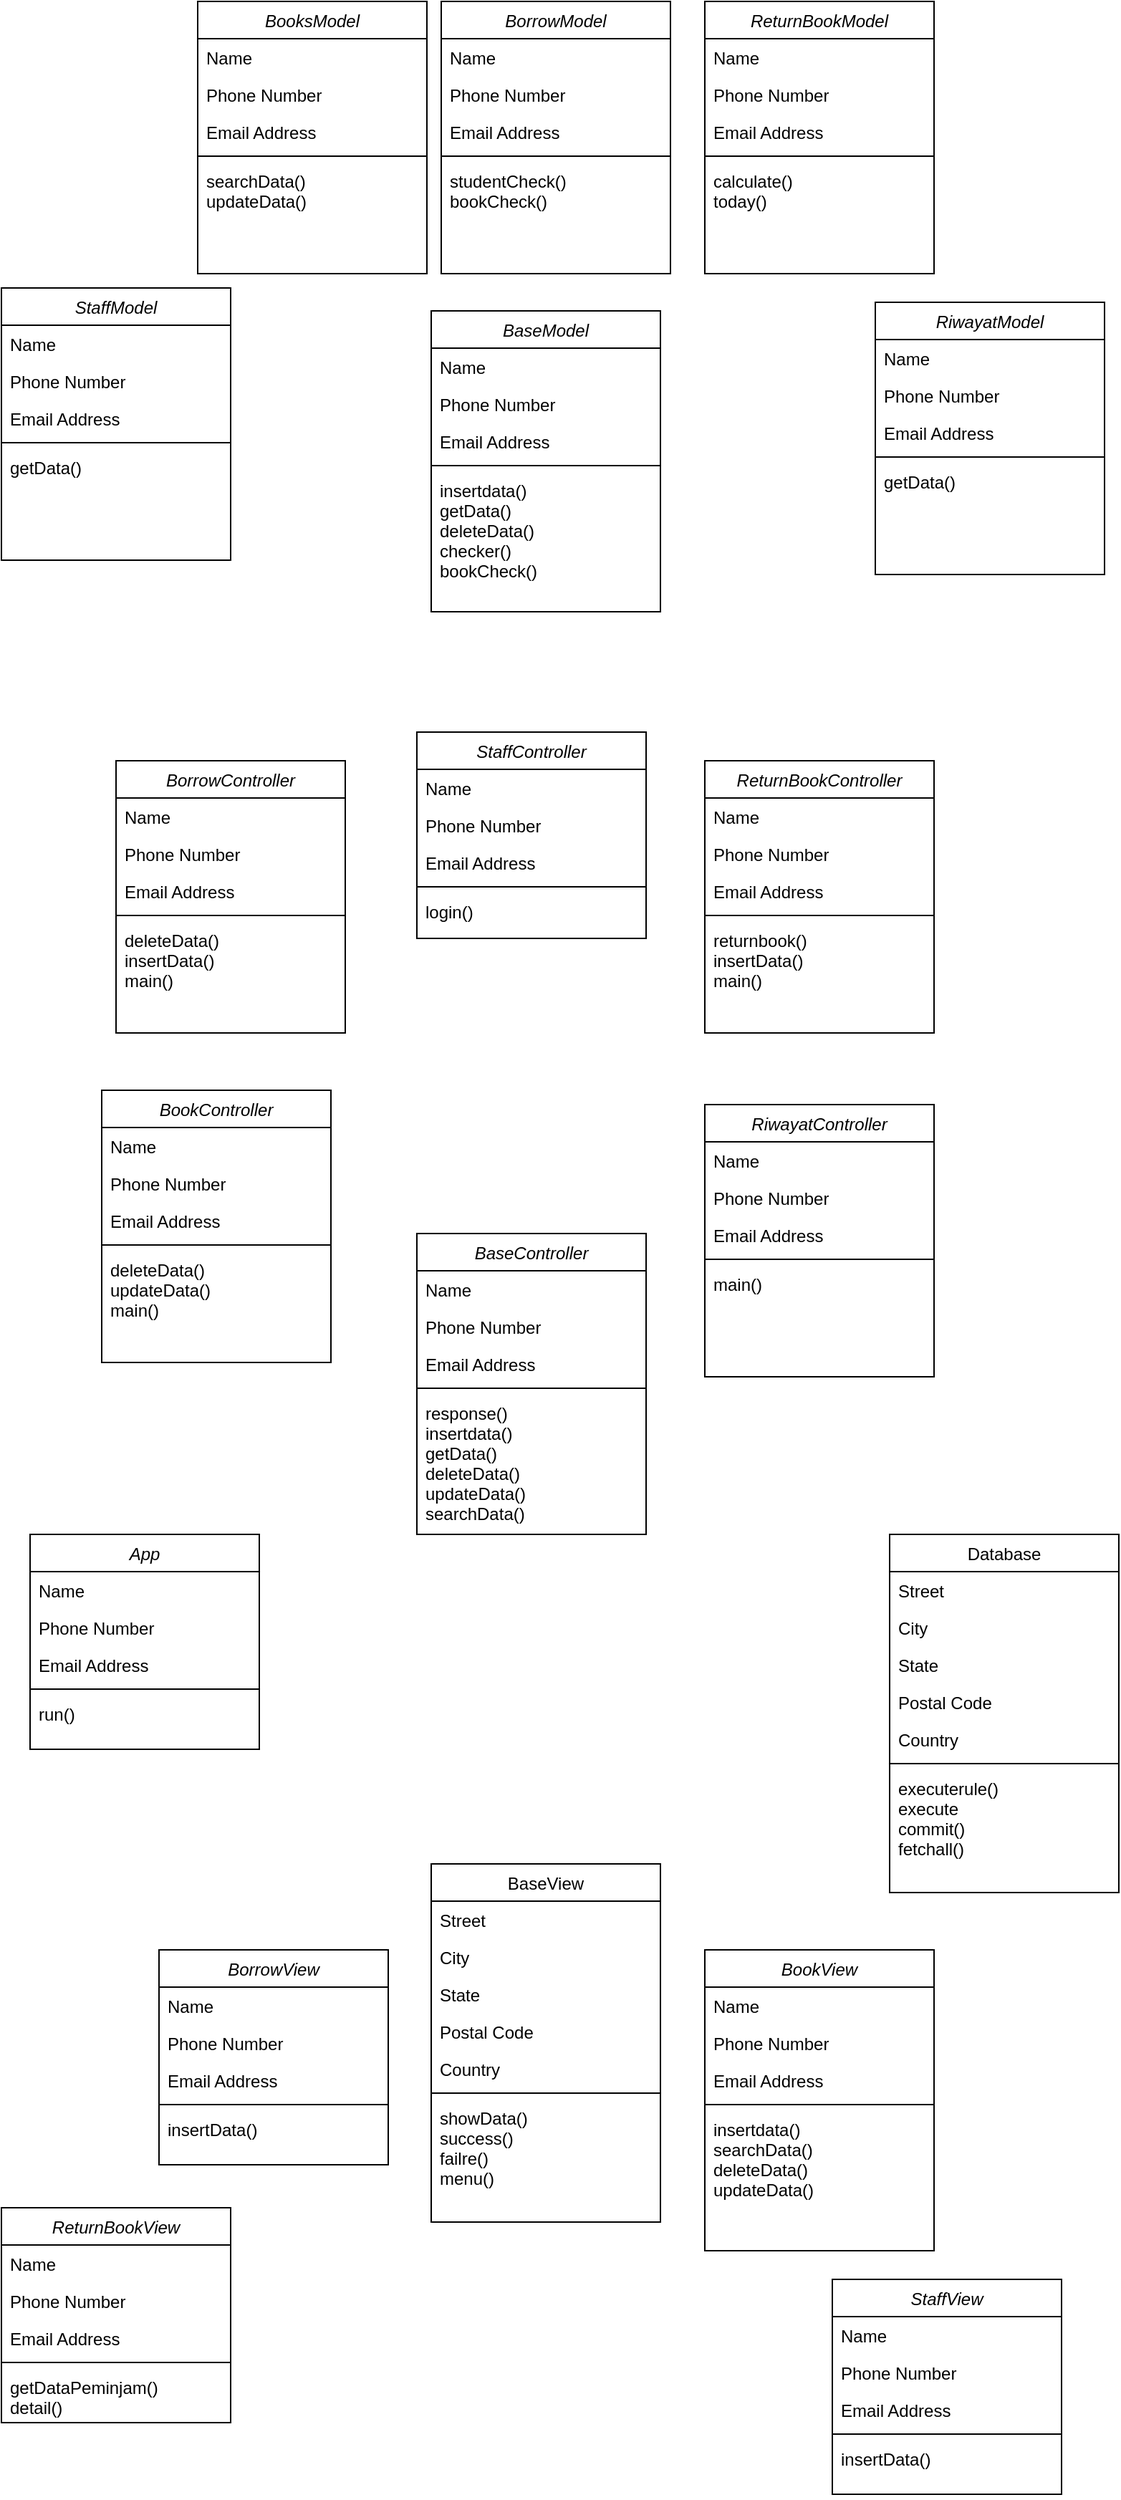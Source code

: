<mxfile version="14.1.8" type="github"><diagram id="C5RBs43oDa-KdzZeNtuy" name="Page-1"><mxGraphModel dx="868" dy="1644" grid="1" gridSize="10" guides="1" tooltips="1" connect="1" arrows="1" fold="1" page="1" pageScale="1" pageWidth="827" pageHeight="1169" math="0" shadow="0"><root><mxCell id="WIyWlLk6GJQsqaUBKTNV-0"/><mxCell id="WIyWlLk6GJQsqaUBKTNV-1" parent="WIyWlLk6GJQsqaUBKTNV-0"/><mxCell id="zkfFHV4jXpPFQw0GAbJ--0" value="App" style="swimlane;fontStyle=2;align=center;verticalAlign=top;childLayout=stackLayout;horizontal=1;startSize=26;horizontalStack=0;resizeParent=1;resizeLast=0;collapsible=1;marginBottom=0;rounded=0;shadow=0;strokeWidth=1;" parent="WIyWlLk6GJQsqaUBKTNV-1" vertex="1"><mxGeometry x="40" y="60" width="160" height="150" as="geometry"><mxRectangle x="230" y="140" width="160" height="26" as="alternateBounds"/></mxGeometry></mxCell><mxCell id="zkfFHV4jXpPFQw0GAbJ--1" value="Name" style="text;align=left;verticalAlign=top;spacingLeft=4;spacingRight=4;overflow=hidden;rotatable=0;points=[[0,0.5],[1,0.5]];portConstraint=eastwest;" parent="zkfFHV4jXpPFQw0GAbJ--0" vertex="1"><mxGeometry y="26" width="160" height="26" as="geometry"/></mxCell><mxCell id="zkfFHV4jXpPFQw0GAbJ--2" value="Phone Number" style="text;align=left;verticalAlign=top;spacingLeft=4;spacingRight=4;overflow=hidden;rotatable=0;points=[[0,0.5],[1,0.5]];portConstraint=eastwest;rounded=0;shadow=0;html=0;" parent="zkfFHV4jXpPFQw0GAbJ--0" vertex="1"><mxGeometry y="52" width="160" height="26" as="geometry"/></mxCell><mxCell id="zkfFHV4jXpPFQw0GAbJ--3" value="Email Address" style="text;align=left;verticalAlign=top;spacingLeft=4;spacingRight=4;overflow=hidden;rotatable=0;points=[[0,0.5],[1,0.5]];portConstraint=eastwest;rounded=0;shadow=0;html=0;" parent="zkfFHV4jXpPFQw0GAbJ--0" vertex="1"><mxGeometry y="78" width="160" height="26" as="geometry"/></mxCell><mxCell id="zkfFHV4jXpPFQw0GAbJ--4" value="" style="line;html=1;strokeWidth=1;align=left;verticalAlign=middle;spacingTop=-1;spacingLeft=3;spacingRight=3;rotatable=0;labelPosition=right;points=[];portConstraint=eastwest;" parent="zkfFHV4jXpPFQw0GAbJ--0" vertex="1"><mxGeometry y="104" width="160" height="8" as="geometry"/></mxCell><mxCell id="zkfFHV4jXpPFQw0GAbJ--5" value="run()" style="text;align=left;verticalAlign=top;spacingLeft=4;spacingRight=4;overflow=hidden;rotatable=0;points=[[0,0.5],[1,0.5]];portConstraint=eastwest;" parent="zkfFHV4jXpPFQw0GAbJ--0" vertex="1"><mxGeometry y="112" width="160" height="38" as="geometry"/></mxCell><mxCell id="zkfFHV4jXpPFQw0GAbJ--17" value="Database" style="swimlane;fontStyle=0;align=center;verticalAlign=top;childLayout=stackLayout;horizontal=1;startSize=26;horizontalStack=0;resizeParent=1;resizeLast=0;collapsible=1;marginBottom=0;rounded=0;shadow=0;strokeWidth=1;" parent="WIyWlLk6GJQsqaUBKTNV-1" vertex="1"><mxGeometry x="640" y="60" width="160" height="250" as="geometry"><mxRectangle x="550" y="140" width="160" height="26" as="alternateBounds"/></mxGeometry></mxCell><mxCell id="zkfFHV4jXpPFQw0GAbJ--18" value="Street" style="text;align=left;verticalAlign=top;spacingLeft=4;spacingRight=4;overflow=hidden;rotatable=0;points=[[0,0.5],[1,0.5]];portConstraint=eastwest;" parent="zkfFHV4jXpPFQw0GAbJ--17" vertex="1"><mxGeometry y="26" width="160" height="26" as="geometry"/></mxCell><mxCell id="zkfFHV4jXpPFQw0GAbJ--19" value="City" style="text;align=left;verticalAlign=top;spacingLeft=4;spacingRight=4;overflow=hidden;rotatable=0;points=[[0,0.5],[1,0.5]];portConstraint=eastwest;rounded=0;shadow=0;html=0;" parent="zkfFHV4jXpPFQw0GAbJ--17" vertex="1"><mxGeometry y="52" width="160" height="26" as="geometry"/></mxCell><mxCell id="zkfFHV4jXpPFQw0GAbJ--20" value="State" style="text;align=left;verticalAlign=top;spacingLeft=4;spacingRight=4;overflow=hidden;rotatable=0;points=[[0,0.5],[1,0.5]];portConstraint=eastwest;rounded=0;shadow=0;html=0;" parent="zkfFHV4jXpPFQw0GAbJ--17" vertex="1"><mxGeometry y="78" width="160" height="26" as="geometry"/></mxCell><mxCell id="zkfFHV4jXpPFQw0GAbJ--21" value="Postal Code" style="text;align=left;verticalAlign=top;spacingLeft=4;spacingRight=4;overflow=hidden;rotatable=0;points=[[0,0.5],[1,0.5]];portConstraint=eastwest;rounded=0;shadow=0;html=0;" parent="zkfFHV4jXpPFQw0GAbJ--17" vertex="1"><mxGeometry y="104" width="160" height="26" as="geometry"/></mxCell><mxCell id="zkfFHV4jXpPFQw0GAbJ--22" value="Country" style="text;align=left;verticalAlign=top;spacingLeft=4;spacingRight=4;overflow=hidden;rotatable=0;points=[[0,0.5],[1,0.5]];portConstraint=eastwest;rounded=0;shadow=0;html=0;" parent="zkfFHV4jXpPFQw0GAbJ--17" vertex="1"><mxGeometry y="130" width="160" height="26" as="geometry"/></mxCell><mxCell id="zkfFHV4jXpPFQw0GAbJ--23" value="" style="line;html=1;strokeWidth=1;align=left;verticalAlign=middle;spacingTop=-1;spacingLeft=3;spacingRight=3;rotatable=0;labelPosition=right;points=[];portConstraint=eastwest;" parent="zkfFHV4jXpPFQw0GAbJ--17" vertex="1"><mxGeometry y="156" width="160" height="8" as="geometry"/></mxCell><mxCell id="zkfFHV4jXpPFQw0GAbJ--24" value="executerule()&#xA;execute&#xA;commit()&#xA;fetchall()&#xA;" style="text;align=left;verticalAlign=top;spacingLeft=4;spacingRight=4;overflow=hidden;rotatable=0;points=[[0,0.5],[1,0.5]];portConstraint=eastwest;" parent="zkfFHV4jXpPFQw0GAbJ--17" vertex="1"><mxGeometry y="164" width="160" height="86" as="geometry"/></mxCell><mxCell id="o2Wg8HTyYVoAatdsygfs-0" value="BaseController" style="swimlane;fontStyle=2;align=center;verticalAlign=top;childLayout=stackLayout;horizontal=1;startSize=26;horizontalStack=0;resizeParent=1;resizeLast=0;collapsible=1;marginBottom=0;rounded=0;shadow=0;strokeWidth=1;" vertex="1" parent="WIyWlLk6GJQsqaUBKTNV-1"><mxGeometry x="310" y="-150" width="160" height="210" as="geometry"><mxRectangle x="230" y="140" width="160" height="26" as="alternateBounds"/></mxGeometry></mxCell><mxCell id="o2Wg8HTyYVoAatdsygfs-1" value="Name" style="text;align=left;verticalAlign=top;spacingLeft=4;spacingRight=4;overflow=hidden;rotatable=0;points=[[0,0.5],[1,0.5]];portConstraint=eastwest;" vertex="1" parent="o2Wg8HTyYVoAatdsygfs-0"><mxGeometry y="26" width="160" height="26" as="geometry"/></mxCell><mxCell id="o2Wg8HTyYVoAatdsygfs-2" value="Phone Number" style="text;align=left;verticalAlign=top;spacingLeft=4;spacingRight=4;overflow=hidden;rotatable=0;points=[[0,0.5],[1,0.5]];portConstraint=eastwest;rounded=0;shadow=0;html=0;" vertex="1" parent="o2Wg8HTyYVoAatdsygfs-0"><mxGeometry y="52" width="160" height="26" as="geometry"/></mxCell><mxCell id="o2Wg8HTyYVoAatdsygfs-3" value="Email Address" style="text;align=left;verticalAlign=top;spacingLeft=4;spacingRight=4;overflow=hidden;rotatable=0;points=[[0,0.5],[1,0.5]];portConstraint=eastwest;rounded=0;shadow=0;html=0;" vertex="1" parent="o2Wg8HTyYVoAatdsygfs-0"><mxGeometry y="78" width="160" height="26" as="geometry"/></mxCell><mxCell id="o2Wg8HTyYVoAatdsygfs-4" value="" style="line;html=1;strokeWidth=1;align=left;verticalAlign=middle;spacingTop=-1;spacingLeft=3;spacingRight=3;rotatable=0;labelPosition=right;points=[];portConstraint=eastwest;" vertex="1" parent="o2Wg8HTyYVoAatdsygfs-0"><mxGeometry y="104" width="160" height="8" as="geometry"/></mxCell><mxCell id="o2Wg8HTyYVoAatdsygfs-5" value="response()&#xA;insertdata()&#xA;getData()&#xA;deleteData()&#xA;updateData()&#xA;searchData()&#xA;" style="text;align=left;verticalAlign=top;spacingLeft=4;spacingRight=4;overflow=hidden;rotatable=0;points=[[0,0.5],[1,0.5]];portConstraint=eastwest;" vertex="1" parent="o2Wg8HTyYVoAatdsygfs-0"><mxGeometry y="112" width="160" height="98" as="geometry"/></mxCell><mxCell id="o2Wg8HTyYVoAatdsygfs-6" value="BookController" style="swimlane;fontStyle=2;align=center;verticalAlign=top;childLayout=stackLayout;horizontal=1;startSize=26;horizontalStack=0;resizeParent=1;resizeLast=0;collapsible=1;marginBottom=0;rounded=0;shadow=0;strokeWidth=1;" vertex="1" parent="WIyWlLk6GJQsqaUBKTNV-1"><mxGeometry x="90" y="-250" width="160" height="190" as="geometry"><mxRectangle x="230" y="140" width="160" height="26" as="alternateBounds"/></mxGeometry></mxCell><mxCell id="o2Wg8HTyYVoAatdsygfs-7" value="Name" style="text;align=left;verticalAlign=top;spacingLeft=4;spacingRight=4;overflow=hidden;rotatable=0;points=[[0,0.5],[1,0.5]];portConstraint=eastwest;" vertex="1" parent="o2Wg8HTyYVoAatdsygfs-6"><mxGeometry y="26" width="160" height="26" as="geometry"/></mxCell><mxCell id="o2Wg8HTyYVoAatdsygfs-8" value="Phone Number" style="text;align=left;verticalAlign=top;spacingLeft=4;spacingRight=4;overflow=hidden;rotatable=0;points=[[0,0.5],[1,0.5]];portConstraint=eastwest;rounded=0;shadow=0;html=0;" vertex="1" parent="o2Wg8HTyYVoAatdsygfs-6"><mxGeometry y="52" width="160" height="26" as="geometry"/></mxCell><mxCell id="o2Wg8HTyYVoAatdsygfs-9" value="Email Address" style="text;align=left;verticalAlign=top;spacingLeft=4;spacingRight=4;overflow=hidden;rotatable=0;points=[[0,0.5],[1,0.5]];portConstraint=eastwest;rounded=0;shadow=0;html=0;" vertex="1" parent="o2Wg8HTyYVoAatdsygfs-6"><mxGeometry y="78" width="160" height="26" as="geometry"/></mxCell><mxCell id="o2Wg8HTyYVoAatdsygfs-10" value="" style="line;html=1;strokeWidth=1;align=left;verticalAlign=middle;spacingTop=-1;spacingLeft=3;spacingRight=3;rotatable=0;labelPosition=right;points=[];portConstraint=eastwest;" vertex="1" parent="o2Wg8HTyYVoAatdsygfs-6"><mxGeometry y="104" width="160" height="8" as="geometry"/></mxCell><mxCell id="o2Wg8HTyYVoAatdsygfs-11" value="deleteData()&#xA;updateData()&#xA;main()" style="text;align=left;verticalAlign=top;spacingLeft=4;spacingRight=4;overflow=hidden;rotatable=0;points=[[0,0.5],[1,0.5]];portConstraint=eastwest;" vertex="1" parent="o2Wg8HTyYVoAatdsygfs-6"><mxGeometry y="112" width="160" height="78" as="geometry"/></mxCell><mxCell id="o2Wg8HTyYVoAatdsygfs-12" value="BorrowController" style="swimlane;fontStyle=2;align=center;verticalAlign=top;childLayout=stackLayout;horizontal=1;startSize=26;horizontalStack=0;resizeParent=1;resizeLast=0;collapsible=1;marginBottom=0;rounded=0;shadow=0;strokeWidth=1;" vertex="1" parent="WIyWlLk6GJQsqaUBKTNV-1"><mxGeometry x="100" y="-480" width="160" height="190" as="geometry"><mxRectangle x="230" y="140" width="160" height="26" as="alternateBounds"/></mxGeometry></mxCell><mxCell id="o2Wg8HTyYVoAatdsygfs-13" value="Name" style="text;align=left;verticalAlign=top;spacingLeft=4;spacingRight=4;overflow=hidden;rotatable=0;points=[[0,0.5],[1,0.5]];portConstraint=eastwest;" vertex="1" parent="o2Wg8HTyYVoAatdsygfs-12"><mxGeometry y="26" width="160" height="26" as="geometry"/></mxCell><mxCell id="o2Wg8HTyYVoAatdsygfs-14" value="Phone Number" style="text;align=left;verticalAlign=top;spacingLeft=4;spacingRight=4;overflow=hidden;rotatable=0;points=[[0,0.5],[1,0.5]];portConstraint=eastwest;rounded=0;shadow=0;html=0;" vertex="1" parent="o2Wg8HTyYVoAatdsygfs-12"><mxGeometry y="52" width="160" height="26" as="geometry"/></mxCell><mxCell id="o2Wg8HTyYVoAatdsygfs-15" value="Email Address" style="text;align=left;verticalAlign=top;spacingLeft=4;spacingRight=4;overflow=hidden;rotatable=0;points=[[0,0.5],[1,0.5]];portConstraint=eastwest;rounded=0;shadow=0;html=0;" vertex="1" parent="o2Wg8HTyYVoAatdsygfs-12"><mxGeometry y="78" width="160" height="26" as="geometry"/></mxCell><mxCell id="o2Wg8HTyYVoAatdsygfs-16" value="" style="line;html=1;strokeWidth=1;align=left;verticalAlign=middle;spacingTop=-1;spacingLeft=3;spacingRight=3;rotatable=0;labelPosition=right;points=[];portConstraint=eastwest;" vertex="1" parent="o2Wg8HTyYVoAatdsygfs-12"><mxGeometry y="104" width="160" height="8" as="geometry"/></mxCell><mxCell id="o2Wg8HTyYVoAatdsygfs-17" value="deleteData()&#xA;insertData()&#xA;main()" style="text;align=left;verticalAlign=top;spacingLeft=4;spacingRight=4;overflow=hidden;rotatable=0;points=[[0,0.5],[1,0.5]];portConstraint=eastwest;" vertex="1" parent="o2Wg8HTyYVoAatdsygfs-12"><mxGeometry y="112" width="160" height="78" as="geometry"/></mxCell><mxCell id="o2Wg8HTyYVoAatdsygfs-18" value="ReturnBookController" style="swimlane;fontStyle=2;align=center;verticalAlign=top;childLayout=stackLayout;horizontal=1;startSize=26;horizontalStack=0;resizeParent=1;resizeLast=0;collapsible=1;marginBottom=0;rounded=0;shadow=0;strokeWidth=1;" vertex="1" parent="WIyWlLk6GJQsqaUBKTNV-1"><mxGeometry x="511" y="-480" width="160" height="190" as="geometry"><mxRectangle x="230" y="140" width="160" height="26" as="alternateBounds"/></mxGeometry></mxCell><mxCell id="o2Wg8HTyYVoAatdsygfs-19" value="Name" style="text;align=left;verticalAlign=top;spacingLeft=4;spacingRight=4;overflow=hidden;rotatable=0;points=[[0,0.5],[1,0.5]];portConstraint=eastwest;" vertex="1" parent="o2Wg8HTyYVoAatdsygfs-18"><mxGeometry y="26" width="160" height="26" as="geometry"/></mxCell><mxCell id="o2Wg8HTyYVoAatdsygfs-20" value="Phone Number" style="text;align=left;verticalAlign=top;spacingLeft=4;spacingRight=4;overflow=hidden;rotatable=0;points=[[0,0.5],[1,0.5]];portConstraint=eastwest;rounded=0;shadow=0;html=0;" vertex="1" parent="o2Wg8HTyYVoAatdsygfs-18"><mxGeometry y="52" width="160" height="26" as="geometry"/></mxCell><mxCell id="o2Wg8HTyYVoAatdsygfs-21" value="Email Address" style="text;align=left;verticalAlign=top;spacingLeft=4;spacingRight=4;overflow=hidden;rotatable=0;points=[[0,0.5],[1,0.5]];portConstraint=eastwest;rounded=0;shadow=0;html=0;" vertex="1" parent="o2Wg8HTyYVoAatdsygfs-18"><mxGeometry y="78" width="160" height="26" as="geometry"/></mxCell><mxCell id="o2Wg8HTyYVoAatdsygfs-22" value="" style="line;html=1;strokeWidth=1;align=left;verticalAlign=middle;spacingTop=-1;spacingLeft=3;spacingRight=3;rotatable=0;labelPosition=right;points=[];portConstraint=eastwest;" vertex="1" parent="o2Wg8HTyYVoAatdsygfs-18"><mxGeometry y="104" width="160" height="8" as="geometry"/></mxCell><mxCell id="o2Wg8HTyYVoAatdsygfs-23" value="returnbook()&#xA;insertData()&#xA;main()" style="text;align=left;verticalAlign=top;spacingLeft=4;spacingRight=4;overflow=hidden;rotatable=0;points=[[0,0.5],[1,0.5]];portConstraint=eastwest;" vertex="1" parent="o2Wg8HTyYVoAatdsygfs-18"><mxGeometry y="112" width="160" height="78" as="geometry"/></mxCell><mxCell id="o2Wg8HTyYVoAatdsygfs-24" value="RiwayatController" style="swimlane;fontStyle=2;align=center;verticalAlign=top;childLayout=stackLayout;horizontal=1;startSize=26;horizontalStack=0;resizeParent=1;resizeLast=0;collapsible=1;marginBottom=0;rounded=0;shadow=0;strokeWidth=1;" vertex="1" parent="WIyWlLk6GJQsqaUBKTNV-1"><mxGeometry x="511" y="-240" width="160" height="190" as="geometry"><mxRectangle x="230" y="140" width="160" height="26" as="alternateBounds"/></mxGeometry></mxCell><mxCell id="o2Wg8HTyYVoAatdsygfs-25" value="Name" style="text;align=left;verticalAlign=top;spacingLeft=4;spacingRight=4;overflow=hidden;rotatable=0;points=[[0,0.5],[1,0.5]];portConstraint=eastwest;" vertex="1" parent="o2Wg8HTyYVoAatdsygfs-24"><mxGeometry y="26" width="160" height="26" as="geometry"/></mxCell><mxCell id="o2Wg8HTyYVoAatdsygfs-26" value="Phone Number" style="text;align=left;verticalAlign=top;spacingLeft=4;spacingRight=4;overflow=hidden;rotatable=0;points=[[0,0.5],[1,0.5]];portConstraint=eastwest;rounded=0;shadow=0;html=0;" vertex="1" parent="o2Wg8HTyYVoAatdsygfs-24"><mxGeometry y="52" width="160" height="26" as="geometry"/></mxCell><mxCell id="o2Wg8HTyYVoAatdsygfs-27" value="Email Address" style="text;align=left;verticalAlign=top;spacingLeft=4;spacingRight=4;overflow=hidden;rotatable=0;points=[[0,0.5],[1,0.5]];portConstraint=eastwest;rounded=0;shadow=0;html=0;" vertex="1" parent="o2Wg8HTyYVoAatdsygfs-24"><mxGeometry y="78" width="160" height="26" as="geometry"/></mxCell><mxCell id="o2Wg8HTyYVoAatdsygfs-28" value="" style="line;html=1;strokeWidth=1;align=left;verticalAlign=middle;spacingTop=-1;spacingLeft=3;spacingRight=3;rotatable=0;labelPosition=right;points=[];portConstraint=eastwest;" vertex="1" parent="o2Wg8HTyYVoAatdsygfs-24"><mxGeometry y="104" width="160" height="8" as="geometry"/></mxCell><mxCell id="o2Wg8HTyYVoAatdsygfs-29" value="main()" style="text;align=left;verticalAlign=top;spacingLeft=4;spacingRight=4;overflow=hidden;rotatable=0;points=[[0,0.5],[1,0.5]];portConstraint=eastwest;" vertex="1" parent="o2Wg8HTyYVoAatdsygfs-24"><mxGeometry y="112" width="160" height="78" as="geometry"/></mxCell><mxCell id="o2Wg8HTyYVoAatdsygfs-30" value="StaffController" style="swimlane;fontStyle=2;align=center;verticalAlign=top;childLayout=stackLayout;horizontal=1;startSize=26;horizontalStack=0;resizeParent=1;resizeLast=0;collapsible=1;marginBottom=0;rounded=0;shadow=0;strokeWidth=1;" vertex="1" parent="WIyWlLk6GJQsqaUBKTNV-1"><mxGeometry x="310" y="-500" width="160" height="144" as="geometry"><mxRectangle x="230" y="140" width="160" height="26" as="alternateBounds"/></mxGeometry></mxCell><mxCell id="o2Wg8HTyYVoAatdsygfs-31" value="Name" style="text;align=left;verticalAlign=top;spacingLeft=4;spacingRight=4;overflow=hidden;rotatable=0;points=[[0,0.5],[1,0.5]];portConstraint=eastwest;" vertex="1" parent="o2Wg8HTyYVoAatdsygfs-30"><mxGeometry y="26" width="160" height="26" as="geometry"/></mxCell><mxCell id="o2Wg8HTyYVoAatdsygfs-32" value="Phone Number" style="text;align=left;verticalAlign=top;spacingLeft=4;spacingRight=4;overflow=hidden;rotatable=0;points=[[0,0.5],[1,0.5]];portConstraint=eastwest;rounded=0;shadow=0;html=0;" vertex="1" parent="o2Wg8HTyYVoAatdsygfs-30"><mxGeometry y="52" width="160" height="26" as="geometry"/></mxCell><mxCell id="o2Wg8HTyYVoAatdsygfs-33" value="Email Address" style="text;align=left;verticalAlign=top;spacingLeft=4;spacingRight=4;overflow=hidden;rotatable=0;points=[[0,0.5],[1,0.5]];portConstraint=eastwest;rounded=0;shadow=0;html=0;" vertex="1" parent="o2Wg8HTyYVoAatdsygfs-30"><mxGeometry y="78" width="160" height="26" as="geometry"/></mxCell><mxCell id="o2Wg8HTyYVoAatdsygfs-34" value="" style="line;html=1;strokeWidth=1;align=left;verticalAlign=middle;spacingTop=-1;spacingLeft=3;spacingRight=3;rotatable=0;labelPosition=right;points=[];portConstraint=eastwest;" vertex="1" parent="o2Wg8HTyYVoAatdsygfs-30"><mxGeometry y="104" width="160" height="8" as="geometry"/></mxCell><mxCell id="o2Wg8HTyYVoAatdsygfs-35" value="login()" style="text;align=left;verticalAlign=top;spacingLeft=4;spacingRight=4;overflow=hidden;rotatable=0;points=[[0,0.5],[1,0.5]];portConstraint=eastwest;" vertex="1" parent="o2Wg8HTyYVoAatdsygfs-30"><mxGeometry y="112" width="160" height="28" as="geometry"/></mxCell><mxCell id="o2Wg8HTyYVoAatdsygfs-42" value="BaseModel" style="swimlane;fontStyle=2;align=center;verticalAlign=top;childLayout=stackLayout;horizontal=1;startSize=26;horizontalStack=0;resizeParent=1;resizeLast=0;collapsible=1;marginBottom=0;rounded=0;shadow=0;strokeWidth=1;" vertex="1" parent="WIyWlLk6GJQsqaUBKTNV-1"><mxGeometry x="320" y="-794" width="160" height="210" as="geometry"><mxRectangle x="230" y="140" width="160" height="26" as="alternateBounds"/></mxGeometry></mxCell><mxCell id="o2Wg8HTyYVoAatdsygfs-43" value="Name" style="text;align=left;verticalAlign=top;spacingLeft=4;spacingRight=4;overflow=hidden;rotatable=0;points=[[0,0.5],[1,0.5]];portConstraint=eastwest;" vertex="1" parent="o2Wg8HTyYVoAatdsygfs-42"><mxGeometry y="26" width="160" height="26" as="geometry"/></mxCell><mxCell id="o2Wg8HTyYVoAatdsygfs-44" value="Phone Number" style="text;align=left;verticalAlign=top;spacingLeft=4;spacingRight=4;overflow=hidden;rotatable=0;points=[[0,0.5],[1,0.5]];portConstraint=eastwest;rounded=0;shadow=0;html=0;" vertex="1" parent="o2Wg8HTyYVoAatdsygfs-42"><mxGeometry y="52" width="160" height="26" as="geometry"/></mxCell><mxCell id="o2Wg8HTyYVoAatdsygfs-45" value="Email Address" style="text;align=left;verticalAlign=top;spacingLeft=4;spacingRight=4;overflow=hidden;rotatable=0;points=[[0,0.5],[1,0.5]];portConstraint=eastwest;rounded=0;shadow=0;html=0;" vertex="1" parent="o2Wg8HTyYVoAatdsygfs-42"><mxGeometry y="78" width="160" height="26" as="geometry"/></mxCell><mxCell id="o2Wg8HTyYVoAatdsygfs-46" value="" style="line;html=1;strokeWidth=1;align=left;verticalAlign=middle;spacingTop=-1;spacingLeft=3;spacingRight=3;rotatable=0;labelPosition=right;points=[];portConstraint=eastwest;" vertex="1" parent="o2Wg8HTyYVoAatdsygfs-42"><mxGeometry y="104" width="160" height="8" as="geometry"/></mxCell><mxCell id="o2Wg8HTyYVoAatdsygfs-47" value="insertdata()&#xA;getData()&#xA;deleteData()&#xA;checker()&#xA;bookCheck()&#xA;" style="text;align=left;verticalAlign=top;spacingLeft=4;spacingRight=4;overflow=hidden;rotatable=0;points=[[0,0.5],[1,0.5]];portConstraint=eastwest;" vertex="1" parent="o2Wg8HTyYVoAatdsygfs-42"><mxGeometry y="112" width="160" height="98" as="geometry"/></mxCell><mxCell id="o2Wg8HTyYVoAatdsygfs-48" value="BooksModel" style="swimlane;fontStyle=2;align=center;verticalAlign=top;childLayout=stackLayout;horizontal=1;startSize=26;horizontalStack=0;resizeParent=1;resizeLast=0;collapsible=1;marginBottom=0;rounded=0;shadow=0;strokeWidth=1;" vertex="1" parent="WIyWlLk6GJQsqaUBKTNV-1"><mxGeometry x="157" y="-1010" width="160" height="190" as="geometry"><mxRectangle x="230" y="140" width="160" height="26" as="alternateBounds"/></mxGeometry></mxCell><mxCell id="o2Wg8HTyYVoAatdsygfs-49" value="Name" style="text;align=left;verticalAlign=top;spacingLeft=4;spacingRight=4;overflow=hidden;rotatable=0;points=[[0,0.5],[1,0.5]];portConstraint=eastwest;" vertex="1" parent="o2Wg8HTyYVoAatdsygfs-48"><mxGeometry y="26" width="160" height="26" as="geometry"/></mxCell><mxCell id="o2Wg8HTyYVoAatdsygfs-50" value="Phone Number" style="text;align=left;verticalAlign=top;spacingLeft=4;spacingRight=4;overflow=hidden;rotatable=0;points=[[0,0.5],[1,0.5]];portConstraint=eastwest;rounded=0;shadow=0;html=0;" vertex="1" parent="o2Wg8HTyYVoAatdsygfs-48"><mxGeometry y="52" width="160" height="26" as="geometry"/></mxCell><mxCell id="o2Wg8HTyYVoAatdsygfs-51" value="Email Address" style="text;align=left;verticalAlign=top;spacingLeft=4;spacingRight=4;overflow=hidden;rotatable=0;points=[[0,0.5],[1,0.5]];portConstraint=eastwest;rounded=0;shadow=0;html=0;" vertex="1" parent="o2Wg8HTyYVoAatdsygfs-48"><mxGeometry y="78" width="160" height="26" as="geometry"/></mxCell><mxCell id="o2Wg8HTyYVoAatdsygfs-52" value="" style="line;html=1;strokeWidth=1;align=left;verticalAlign=middle;spacingTop=-1;spacingLeft=3;spacingRight=3;rotatable=0;labelPosition=right;points=[];portConstraint=eastwest;" vertex="1" parent="o2Wg8HTyYVoAatdsygfs-48"><mxGeometry y="104" width="160" height="8" as="geometry"/></mxCell><mxCell id="o2Wg8HTyYVoAatdsygfs-53" value="searchData()&#xA;updateData()" style="text;align=left;verticalAlign=top;spacingLeft=4;spacingRight=4;overflow=hidden;rotatable=0;points=[[0,0.5],[1,0.5]];portConstraint=eastwest;" vertex="1" parent="o2Wg8HTyYVoAatdsygfs-48"><mxGeometry y="112" width="160" height="78" as="geometry"/></mxCell><mxCell id="o2Wg8HTyYVoAatdsygfs-54" value="BorrowModel" style="swimlane;fontStyle=2;align=center;verticalAlign=top;childLayout=stackLayout;horizontal=1;startSize=26;horizontalStack=0;resizeParent=1;resizeLast=0;collapsible=1;marginBottom=0;rounded=0;shadow=0;strokeWidth=1;" vertex="1" parent="WIyWlLk6GJQsqaUBKTNV-1"><mxGeometry x="327" y="-1010" width="160" height="190" as="geometry"><mxRectangle x="230" y="140" width="160" height="26" as="alternateBounds"/></mxGeometry></mxCell><mxCell id="o2Wg8HTyYVoAatdsygfs-55" value="Name" style="text;align=left;verticalAlign=top;spacingLeft=4;spacingRight=4;overflow=hidden;rotatable=0;points=[[0,0.5],[1,0.5]];portConstraint=eastwest;" vertex="1" parent="o2Wg8HTyYVoAatdsygfs-54"><mxGeometry y="26" width="160" height="26" as="geometry"/></mxCell><mxCell id="o2Wg8HTyYVoAatdsygfs-56" value="Phone Number" style="text;align=left;verticalAlign=top;spacingLeft=4;spacingRight=4;overflow=hidden;rotatable=0;points=[[0,0.5],[1,0.5]];portConstraint=eastwest;rounded=0;shadow=0;html=0;" vertex="1" parent="o2Wg8HTyYVoAatdsygfs-54"><mxGeometry y="52" width="160" height="26" as="geometry"/></mxCell><mxCell id="o2Wg8HTyYVoAatdsygfs-57" value="Email Address" style="text;align=left;verticalAlign=top;spacingLeft=4;spacingRight=4;overflow=hidden;rotatable=0;points=[[0,0.5],[1,0.5]];portConstraint=eastwest;rounded=0;shadow=0;html=0;" vertex="1" parent="o2Wg8HTyYVoAatdsygfs-54"><mxGeometry y="78" width="160" height="26" as="geometry"/></mxCell><mxCell id="o2Wg8HTyYVoAatdsygfs-58" value="" style="line;html=1;strokeWidth=1;align=left;verticalAlign=middle;spacingTop=-1;spacingLeft=3;spacingRight=3;rotatable=0;labelPosition=right;points=[];portConstraint=eastwest;" vertex="1" parent="o2Wg8HTyYVoAatdsygfs-54"><mxGeometry y="104" width="160" height="8" as="geometry"/></mxCell><mxCell id="o2Wg8HTyYVoAatdsygfs-59" value="studentCheck()&#xA;bookCheck()&#xA;" style="text;align=left;verticalAlign=top;spacingLeft=4;spacingRight=4;overflow=hidden;rotatable=0;points=[[0,0.5],[1,0.5]];portConstraint=eastwest;" vertex="1" parent="o2Wg8HTyYVoAatdsygfs-54"><mxGeometry y="112" width="160" height="78" as="geometry"/></mxCell><mxCell id="o2Wg8HTyYVoAatdsygfs-60" value="ReturnBookModel" style="swimlane;fontStyle=2;align=center;verticalAlign=top;childLayout=stackLayout;horizontal=1;startSize=26;horizontalStack=0;resizeParent=1;resizeLast=0;collapsible=1;marginBottom=0;rounded=0;shadow=0;strokeWidth=1;" vertex="1" parent="WIyWlLk6GJQsqaUBKTNV-1"><mxGeometry x="511" y="-1010" width="160" height="190" as="geometry"><mxRectangle x="230" y="140" width="160" height="26" as="alternateBounds"/></mxGeometry></mxCell><mxCell id="o2Wg8HTyYVoAatdsygfs-61" value="Name" style="text;align=left;verticalAlign=top;spacingLeft=4;spacingRight=4;overflow=hidden;rotatable=0;points=[[0,0.5],[1,0.5]];portConstraint=eastwest;" vertex="1" parent="o2Wg8HTyYVoAatdsygfs-60"><mxGeometry y="26" width="160" height="26" as="geometry"/></mxCell><mxCell id="o2Wg8HTyYVoAatdsygfs-62" value="Phone Number" style="text;align=left;verticalAlign=top;spacingLeft=4;spacingRight=4;overflow=hidden;rotatable=0;points=[[0,0.5],[1,0.5]];portConstraint=eastwest;rounded=0;shadow=0;html=0;" vertex="1" parent="o2Wg8HTyYVoAatdsygfs-60"><mxGeometry y="52" width="160" height="26" as="geometry"/></mxCell><mxCell id="o2Wg8HTyYVoAatdsygfs-63" value="Email Address" style="text;align=left;verticalAlign=top;spacingLeft=4;spacingRight=4;overflow=hidden;rotatable=0;points=[[0,0.5],[1,0.5]];portConstraint=eastwest;rounded=0;shadow=0;html=0;" vertex="1" parent="o2Wg8HTyYVoAatdsygfs-60"><mxGeometry y="78" width="160" height="26" as="geometry"/></mxCell><mxCell id="o2Wg8HTyYVoAatdsygfs-64" value="" style="line;html=1;strokeWidth=1;align=left;verticalAlign=middle;spacingTop=-1;spacingLeft=3;spacingRight=3;rotatable=0;labelPosition=right;points=[];portConstraint=eastwest;" vertex="1" parent="o2Wg8HTyYVoAatdsygfs-60"><mxGeometry y="104" width="160" height="8" as="geometry"/></mxCell><mxCell id="o2Wg8HTyYVoAatdsygfs-65" value="calculate()&#xA;today()&#xA;" style="text;align=left;verticalAlign=top;spacingLeft=4;spacingRight=4;overflow=hidden;rotatable=0;points=[[0,0.5],[1,0.5]];portConstraint=eastwest;" vertex="1" parent="o2Wg8HTyYVoAatdsygfs-60"><mxGeometry y="112" width="160" height="78" as="geometry"/></mxCell><mxCell id="o2Wg8HTyYVoAatdsygfs-66" value="RiwayatModel" style="swimlane;fontStyle=2;align=center;verticalAlign=top;childLayout=stackLayout;horizontal=1;startSize=26;horizontalStack=0;resizeParent=1;resizeLast=0;collapsible=1;marginBottom=0;rounded=0;shadow=0;strokeWidth=1;" vertex="1" parent="WIyWlLk6GJQsqaUBKTNV-1"><mxGeometry x="630" y="-800" width="160" height="190" as="geometry"><mxRectangle x="230" y="140" width="160" height="26" as="alternateBounds"/></mxGeometry></mxCell><mxCell id="o2Wg8HTyYVoAatdsygfs-67" value="Name" style="text;align=left;verticalAlign=top;spacingLeft=4;spacingRight=4;overflow=hidden;rotatable=0;points=[[0,0.5],[1,0.5]];portConstraint=eastwest;" vertex="1" parent="o2Wg8HTyYVoAatdsygfs-66"><mxGeometry y="26" width="160" height="26" as="geometry"/></mxCell><mxCell id="o2Wg8HTyYVoAatdsygfs-68" value="Phone Number" style="text;align=left;verticalAlign=top;spacingLeft=4;spacingRight=4;overflow=hidden;rotatable=0;points=[[0,0.5],[1,0.5]];portConstraint=eastwest;rounded=0;shadow=0;html=0;" vertex="1" parent="o2Wg8HTyYVoAatdsygfs-66"><mxGeometry y="52" width="160" height="26" as="geometry"/></mxCell><mxCell id="o2Wg8HTyYVoAatdsygfs-69" value="Email Address" style="text;align=left;verticalAlign=top;spacingLeft=4;spacingRight=4;overflow=hidden;rotatable=0;points=[[0,0.5],[1,0.5]];portConstraint=eastwest;rounded=0;shadow=0;html=0;" vertex="1" parent="o2Wg8HTyYVoAatdsygfs-66"><mxGeometry y="78" width="160" height="26" as="geometry"/></mxCell><mxCell id="o2Wg8HTyYVoAatdsygfs-70" value="" style="line;html=1;strokeWidth=1;align=left;verticalAlign=middle;spacingTop=-1;spacingLeft=3;spacingRight=3;rotatable=0;labelPosition=right;points=[];portConstraint=eastwest;" vertex="1" parent="o2Wg8HTyYVoAatdsygfs-66"><mxGeometry y="104" width="160" height="8" as="geometry"/></mxCell><mxCell id="o2Wg8HTyYVoAatdsygfs-71" value="getData()" style="text;align=left;verticalAlign=top;spacingLeft=4;spacingRight=4;overflow=hidden;rotatable=0;points=[[0,0.5],[1,0.5]];portConstraint=eastwest;" vertex="1" parent="o2Wg8HTyYVoAatdsygfs-66"><mxGeometry y="112" width="160" height="78" as="geometry"/></mxCell><mxCell id="o2Wg8HTyYVoAatdsygfs-72" value="StaffModel" style="swimlane;fontStyle=2;align=center;verticalAlign=top;childLayout=stackLayout;horizontal=1;startSize=26;horizontalStack=0;resizeParent=1;resizeLast=0;collapsible=1;marginBottom=0;rounded=0;shadow=0;strokeWidth=1;" vertex="1" parent="WIyWlLk6GJQsqaUBKTNV-1"><mxGeometry x="20" y="-810" width="160" height="190" as="geometry"><mxRectangle x="230" y="140" width="160" height="26" as="alternateBounds"/></mxGeometry></mxCell><mxCell id="o2Wg8HTyYVoAatdsygfs-73" value="Name" style="text;align=left;verticalAlign=top;spacingLeft=4;spacingRight=4;overflow=hidden;rotatable=0;points=[[0,0.5],[1,0.5]];portConstraint=eastwest;" vertex="1" parent="o2Wg8HTyYVoAatdsygfs-72"><mxGeometry y="26" width="160" height="26" as="geometry"/></mxCell><mxCell id="o2Wg8HTyYVoAatdsygfs-74" value="Phone Number" style="text;align=left;verticalAlign=top;spacingLeft=4;spacingRight=4;overflow=hidden;rotatable=0;points=[[0,0.5],[1,0.5]];portConstraint=eastwest;rounded=0;shadow=0;html=0;" vertex="1" parent="o2Wg8HTyYVoAatdsygfs-72"><mxGeometry y="52" width="160" height="26" as="geometry"/></mxCell><mxCell id="o2Wg8HTyYVoAatdsygfs-75" value="Email Address" style="text;align=left;verticalAlign=top;spacingLeft=4;spacingRight=4;overflow=hidden;rotatable=0;points=[[0,0.5],[1,0.5]];portConstraint=eastwest;rounded=0;shadow=0;html=0;" vertex="1" parent="o2Wg8HTyYVoAatdsygfs-72"><mxGeometry y="78" width="160" height="26" as="geometry"/></mxCell><mxCell id="o2Wg8HTyYVoAatdsygfs-76" value="" style="line;html=1;strokeWidth=1;align=left;verticalAlign=middle;spacingTop=-1;spacingLeft=3;spacingRight=3;rotatable=0;labelPosition=right;points=[];portConstraint=eastwest;" vertex="1" parent="o2Wg8HTyYVoAatdsygfs-72"><mxGeometry y="104" width="160" height="8" as="geometry"/></mxCell><mxCell id="o2Wg8HTyYVoAatdsygfs-77" value="getData()" style="text;align=left;verticalAlign=top;spacingLeft=4;spacingRight=4;overflow=hidden;rotatable=0;points=[[0,0.5],[1,0.5]];portConstraint=eastwest;" vertex="1" parent="o2Wg8HTyYVoAatdsygfs-72"><mxGeometry y="112" width="160" height="78" as="geometry"/></mxCell><mxCell id="o2Wg8HTyYVoAatdsygfs-78" value="BaseView" style="swimlane;fontStyle=0;align=center;verticalAlign=top;childLayout=stackLayout;horizontal=1;startSize=26;horizontalStack=0;resizeParent=1;resizeLast=0;collapsible=1;marginBottom=0;rounded=0;shadow=0;strokeWidth=1;" vertex="1" parent="WIyWlLk6GJQsqaUBKTNV-1"><mxGeometry x="320" y="290" width="160" height="250" as="geometry"><mxRectangle x="550" y="140" width="160" height="26" as="alternateBounds"/></mxGeometry></mxCell><mxCell id="o2Wg8HTyYVoAatdsygfs-79" value="Street" style="text;align=left;verticalAlign=top;spacingLeft=4;spacingRight=4;overflow=hidden;rotatable=0;points=[[0,0.5],[1,0.5]];portConstraint=eastwest;" vertex="1" parent="o2Wg8HTyYVoAatdsygfs-78"><mxGeometry y="26" width="160" height="26" as="geometry"/></mxCell><mxCell id="o2Wg8HTyYVoAatdsygfs-80" value="City" style="text;align=left;verticalAlign=top;spacingLeft=4;spacingRight=4;overflow=hidden;rotatable=0;points=[[0,0.5],[1,0.5]];portConstraint=eastwest;rounded=0;shadow=0;html=0;" vertex="1" parent="o2Wg8HTyYVoAatdsygfs-78"><mxGeometry y="52" width="160" height="26" as="geometry"/></mxCell><mxCell id="o2Wg8HTyYVoAatdsygfs-81" value="State" style="text;align=left;verticalAlign=top;spacingLeft=4;spacingRight=4;overflow=hidden;rotatable=0;points=[[0,0.5],[1,0.5]];portConstraint=eastwest;rounded=0;shadow=0;html=0;" vertex="1" parent="o2Wg8HTyYVoAatdsygfs-78"><mxGeometry y="78" width="160" height="26" as="geometry"/></mxCell><mxCell id="o2Wg8HTyYVoAatdsygfs-82" value="Postal Code" style="text;align=left;verticalAlign=top;spacingLeft=4;spacingRight=4;overflow=hidden;rotatable=0;points=[[0,0.5],[1,0.5]];portConstraint=eastwest;rounded=0;shadow=0;html=0;" vertex="1" parent="o2Wg8HTyYVoAatdsygfs-78"><mxGeometry y="104" width="160" height="26" as="geometry"/></mxCell><mxCell id="o2Wg8HTyYVoAatdsygfs-83" value="Country" style="text;align=left;verticalAlign=top;spacingLeft=4;spacingRight=4;overflow=hidden;rotatable=0;points=[[0,0.5],[1,0.5]];portConstraint=eastwest;rounded=0;shadow=0;html=0;" vertex="1" parent="o2Wg8HTyYVoAatdsygfs-78"><mxGeometry y="130" width="160" height="26" as="geometry"/></mxCell><mxCell id="o2Wg8HTyYVoAatdsygfs-84" value="" style="line;html=1;strokeWidth=1;align=left;verticalAlign=middle;spacingTop=-1;spacingLeft=3;spacingRight=3;rotatable=0;labelPosition=right;points=[];portConstraint=eastwest;" vertex="1" parent="o2Wg8HTyYVoAatdsygfs-78"><mxGeometry y="156" width="160" height="8" as="geometry"/></mxCell><mxCell id="o2Wg8HTyYVoAatdsygfs-85" value="showData()&#xA;success()&#xA;failre()&#xA;menu()&#xA;" style="text;align=left;verticalAlign=top;spacingLeft=4;spacingRight=4;overflow=hidden;rotatable=0;points=[[0,0.5],[1,0.5]];portConstraint=eastwest;" vertex="1" parent="o2Wg8HTyYVoAatdsygfs-78"><mxGeometry y="164" width="160" height="86" as="geometry"/></mxCell><mxCell id="o2Wg8HTyYVoAatdsygfs-87" value="BookView" style="swimlane;fontStyle=2;align=center;verticalAlign=top;childLayout=stackLayout;horizontal=1;startSize=26;horizontalStack=0;resizeParent=1;resizeLast=0;collapsible=1;marginBottom=0;rounded=0;shadow=0;strokeWidth=1;" vertex="1" parent="WIyWlLk6GJQsqaUBKTNV-1"><mxGeometry x="511" y="350" width="160" height="210" as="geometry"><mxRectangle x="230" y="140" width="160" height="26" as="alternateBounds"/></mxGeometry></mxCell><mxCell id="o2Wg8HTyYVoAatdsygfs-88" value="Name" style="text;align=left;verticalAlign=top;spacingLeft=4;spacingRight=4;overflow=hidden;rotatable=0;points=[[0,0.5],[1,0.5]];portConstraint=eastwest;" vertex="1" parent="o2Wg8HTyYVoAatdsygfs-87"><mxGeometry y="26" width="160" height="26" as="geometry"/></mxCell><mxCell id="o2Wg8HTyYVoAatdsygfs-89" value="Phone Number" style="text;align=left;verticalAlign=top;spacingLeft=4;spacingRight=4;overflow=hidden;rotatable=0;points=[[0,0.5],[1,0.5]];portConstraint=eastwest;rounded=0;shadow=0;html=0;" vertex="1" parent="o2Wg8HTyYVoAatdsygfs-87"><mxGeometry y="52" width="160" height="26" as="geometry"/></mxCell><mxCell id="o2Wg8HTyYVoAatdsygfs-90" value="Email Address" style="text;align=left;verticalAlign=top;spacingLeft=4;spacingRight=4;overflow=hidden;rotatable=0;points=[[0,0.5],[1,0.5]];portConstraint=eastwest;rounded=0;shadow=0;html=0;" vertex="1" parent="o2Wg8HTyYVoAatdsygfs-87"><mxGeometry y="78" width="160" height="26" as="geometry"/></mxCell><mxCell id="o2Wg8HTyYVoAatdsygfs-91" value="" style="line;html=1;strokeWidth=1;align=left;verticalAlign=middle;spacingTop=-1;spacingLeft=3;spacingRight=3;rotatable=0;labelPosition=right;points=[];portConstraint=eastwest;" vertex="1" parent="o2Wg8HTyYVoAatdsygfs-87"><mxGeometry y="104" width="160" height="8" as="geometry"/></mxCell><mxCell id="o2Wg8HTyYVoAatdsygfs-92" value="insertdata()&#xA;searchData()&#xA;deleteData()&#xA;updateData()" style="text;align=left;verticalAlign=top;spacingLeft=4;spacingRight=4;overflow=hidden;rotatable=0;points=[[0,0.5],[1,0.5]];portConstraint=eastwest;" vertex="1" parent="o2Wg8HTyYVoAatdsygfs-87"><mxGeometry y="112" width="160" height="98" as="geometry"/></mxCell><mxCell id="o2Wg8HTyYVoAatdsygfs-93" value="BorrowView" style="swimlane;fontStyle=2;align=center;verticalAlign=top;childLayout=stackLayout;horizontal=1;startSize=26;horizontalStack=0;resizeParent=1;resizeLast=0;collapsible=1;marginBottom=0;rounded=0;shadow=0;strokeWidth=1;" vertex="1" parent="WIyWlLk6GJQsqaUBKTNV-1"><mxGeometry x="130" y="350" width="160" height="150" as="geometry"><mxRectangle x="230" y="140" width="160" height="26" as="alternateBounds"/></mxGeometry></mxCell><mxCell id="o2Wg8HTyYVoAatdsygfs-94" value="Name" style="text;align=left;verticalAlign=top;spacingLeft=4;spacingRight=4;overflow=hidden;rotatable=0;points=[[0,0.5],[1,0.5]];portConstraint=eastwest;" vertex="1" parent="o2Wg8HTyYVoAatdsygfs-93"><mxGeometry y="26" width="160" height="26" as="geometry"/></mxCell><mxCell id="o2Wg8HTyYVoAatdsygfs-95" value="Phone Number" style="text;align=left;verticalAlign=top;spacingLeft=4;spacingRight=4;overflow=hidden;rotatable=0;points=[[0,0.5],[1,0.5]];portConstraint=eastwest;rounded=0;shadow=0;html=0;" vertex="1" parent="o2Wg8HTyYVoAatdsygfs-93"><mxGeometry y="52" width="160" height="26" as="geometry"/></mxCell><mxCell id="o2Wg8HTyYVoAatdsygfs-96" value="Email Address" style="text;align=left;verticalAlign=top;spacingLeft=4;spacingRight=4;overflow=hidden;rotatable=0;points=[[0,0.5],[1,0.5]];portConstraint=eastwest;rounded=0;shadow=0;html=0;" vertex="1" parent="o2Wg8HTyYVoAatdsygfs-93"><mxGeometry y="78" width="160" height="26" as="geometry"/></mxCell><mxCell id="o2Wg8HTyYVoAatdsygfs-97" value="" style="line;html=1;strokeWidth=1;align=left;verticalAlign=middle;spacingTop=-1;spacingLeft=3;spacingRight=3;rotatable=0;labelPosition=right;points=[];portConstraint=eastwest;" vertex="1" parent="o2Wg8HTyYVoAatdsygfs-93"><mxGeometry y="104" width="160" height="8" as="geometry"/></mxCell><mxCell id="o2Wg8HTyYVoAatdsygfs-98" value="insertData()" style="text;align=left;verticalAlign=top;spacingLeft=4;spacingRight=4;overflow=hidden;rotatable=0;points=[[0,0.5],[1,0.5]];portConstraint=eastwest;" vertex="1" parent="o2Wg8HTyYVoAatdsygfs-93"><mxGeometry y="112" width="160" height="38" as="geometry"/></mxCell><mxCell id="o2Wg8HTyYVoAatdsygfs-99" value="ReturnBookView" style="swimlane;fontStyle=2;align=center;verticalAlign=top;childLayout=stackLayout;horizontal=1;startSize=26;horizontalStack=0;resizeParent=1;resizeLast=0;collapsible=1;marginBottom=0;rounded=0;shadow=0;strokeWidth=1;" vertex="1" parent="WIyWlLk6GJQsqaUBKTNV-1"><mxGeometry x="20" y="530" width="160" height="150" as="geometry"><mxRectangle x="230" y="140" width="160" height="26" as="alternateBounds"/></mxGeometry></mxCell><mxCell id="o2Wg8HTyYVoAatdsygfs-100" value="Name" style="text;align=left;verticalAlign=top;spacingLeft=4;spacingRight=4;overflow=hidden;rotatable=0;points=[[0,0.5],[1,0.5]];portConstraint=eastwest;" vertex="1" parent="o2Wg8HTyYVoAatdsygfs-99"><mxGeometry y="26" width="160" height="26" as="geometry"/></mxCell><mxCell id="o2Wg8HTyYVoAatdsygfs-101" value="Phone Number" style="text;align=left;verticalAlign=top;spacingLeft=4;spacingRight=4;overflow=hidden;rotatable=0;points=[[0,0.5],[1,0.5]];portConstraint=eastwest;rounded=0;shadow=0;html=0;" vertex="1" parent="o2Wg8HTyYVoAatdsygfs-99"><mxGeometry y="52" width="160" height="26" as="geometry"/></mxCell><mxCell id="o2Wg8HTyYVoAatdsygfs-102" value="Email Address" style="text;align=left;verticalAlign=top;spacingLeft=4;spacingRight=4;overflow=hidden;rotatable=0;points=[[0,0.5],[1,0.5]];portConstraint=eastwest;rounded=0;shadow=0;html=0;" vertex="1" parent="o2Wg8HTyYVoAatdsygfs-99"><mxGeometry y="78" width="160" height="26" as="geometry"/></mxCell><mxCell id="o2Wg8HTyYVoAatdsygfs-103" value="" style="line;html=1;strokeWidth=1;align=left;verticalAlign=middle;spacingTop=-1;spacingLeft=3;spacingRight=3;rotatable=0;labelPosition=right;points=[];portConstraint=eastwest;" vertex="1" parent="o2Wg8HTyYVoAatdsygfs-99"><mxGeometry y="104" width="160" height="8" as="geometry"/></mxCell><mxCell id="o2Wg8HTyYVoAatdsygfs-104" value="getDataPeminjam()&#xA;detail()&#xA;" style="text;align=left;verticalAlign=top;spacingLeft=4;spacingRight=4;overflow=hidden;rotatable=0;points=[[0,0.5],[1,0.5]];portConstraint=eastwest;" vertex="1" parent="o2Wg8HTyYVoAatdsygfs-99"><mxGeometry y="112" width="160" height="38" as="geometry"/></mxCell><mxCell id="o2Wg8HTyYVoAatdsygfs-105" value="StaffView" style="swimlane;fontStyle=2;align=center;verticalAlign=top;childLayout=stackLayout;horizontal=1;startSize=26;horizontalStack=0;resizeParent=1;resizeLast=0;collapsible=1;marginBottom=0;rounded=0;shadow=0;strokeWidth=1;" vertex="1" parent="WIyWlLk6GJQsqaUBKTNV-1"><mxGeometry x="600" y="580" width="160" height="150" as="geometry"><mxRectangle x="230" y="140" width="160" height="26" as="alternateBounds"/></mxGeometry></mxCell><mxCell id="o2Wg8HTyYVoAatdsygfs-106" value="Name" style="text;align=left;verticalAlign=top;spacingLeft=4;spacingRight=4;overflow=hidden;rotatable=0;points=[[0,0.5],[1,0.5]];portConstraint=eastwest;" vertex="1" parent="o2Wg8HTyYVoAatdsygfs-105"><mxGeometry y="26" width="160" height="26" as="geometry"/></mxCell><mxCell id="o2Wg8HTyYVoAatdsygfs-107" value="Phone Number" style="text;align=left;verticalAlign=top;spacingLeft=4;spacingRight=4;overflow=hidden;rotatable=0;points=[[0,0.5],[1,0.5]];portConstraint=eastwest;rounded=0;shadow=0;html=0;" vertex="1" parent="o2Wg8HTyYVoAatdsygfs-105"><mxGeometry y="52" width="160" height="26" as="geometry"/></mxCell><mxCell id="o2Wg8HTyYVoAatdsygfs-108" value="Email Address" style="text;align=left;verticalAlign=top;spacingLeft=4;spacingRight=4;overflow=hidden;rotatable=0;points=[[0,0.5],[1,0.5]];portConstraint=eastwest;rounded=0;shadow=0;html=0;" vertex="1" parent="o2Wg8HTyYVoAatdsygfs-105"><mxGeometry y="78" width="160" height="26" as="geometry"/></mxCell><mxCell id="o2Wg8HTyYVoAatdsygfs-109" value="" style="line;html=1;strokeWidth=1;align=left;verticalAlign=middle;spacingTop=-1;spacingLeft=3;spacingRight=3;rotatable=0;labelPosition=right;points=[];portConstraint=eastwest;" vertex="1" parent="o2Wg8HTyYVoAatdsygfs-105"><mxGeometry y="104" width="160" height="8" as="geometry"/></mxCell><mxCell id="o2Wg8HTyYVoAatdsygfs-110" value="insertData()" style="text;align=left;verticalAlign=top;spacingLeft=4;spacingRight=4;overflow=hidden;rotatable=0;points=[[0,0.5],[1,0.5]];portConstraint=eastwest;" vertex="1" parent="o2Wg8HTyYVoAatdsygfs-105"><mxGeometry y="112" width="160" height="38" as="geometry"/></mxCell></root></mxGraphModel></diagram></mxfile>